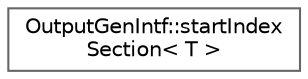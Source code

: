 digraph "Graphical Class Hierarchy"
{
 // INTERACTIVE_SVG=YES
 // LATEX_PDF_SIZE
  bgcolor="transparent";
  edge [fontname=Helvetica,fontsize=10,labelfontname=Helvetica,labelfontsize=10];
  node [fontname=Helvetica,fontsize=10,shape=box,height=0.2,width=0.4];
  rankdir="LR";
  Node0 [label="OutputGenIntf::startIndex\lSection\< T \>",height=0.2,width=0.4,color="grey40", fillcolor="white", style="filled",URL="$db/d19/struct_output_gen_intf_1_1start_index_section.html",tooltip=" "];
}
